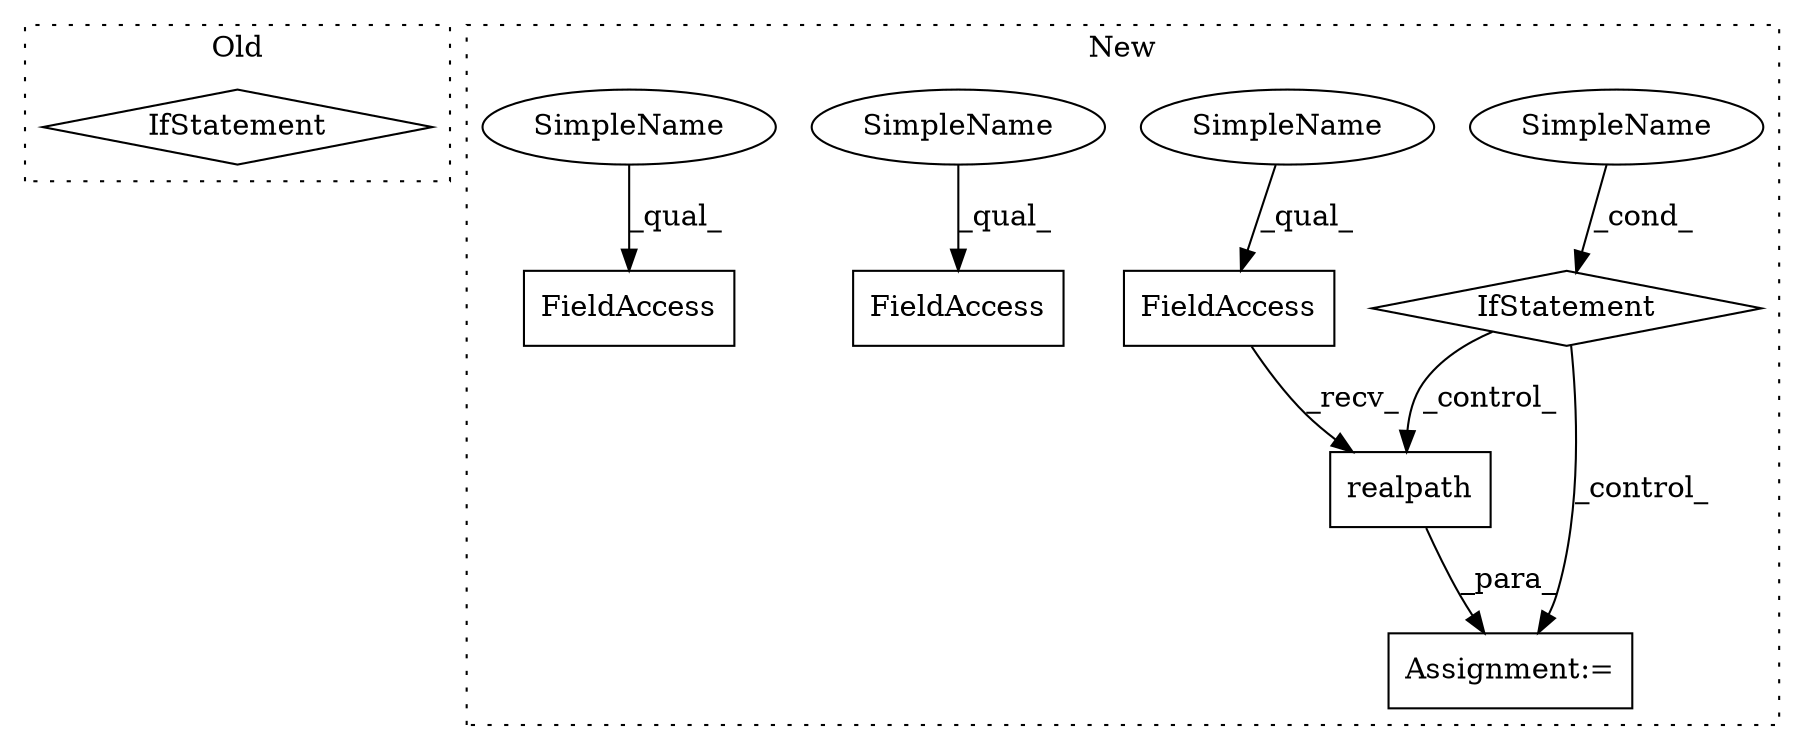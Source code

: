 digraph G {
subgraph cluster0 {
1 [label="IfStatement" a="25" s="357,378" l="4,2" shape="diamond"];
label = "Old";
style="dotted";
}
subgraph cluster1 {
2 [label="realpath" a="32" s="421,438" l="9,1" shape="box"];
3 [label="FieldAccess" a="22" s="413" l="7" shape="box"];
4 [label="Assignment:=" a="7" s="399" l="1" shape="box"];
5 [label="IfStatement" a="25" s="357,378" l="4,2" shape="diamond"];
6 [label="SimpleName" a="42" s="" l="" shape="ellipse"];
7 [label="FieldAccess" a="22" s="400" l="7" shape="box"];
8 [label="FieldAccess" a="22" s="514" l="7" shape="box"];
9 [label="SimpleName" a="42" s="413" l="2" shape="ellipse"];
10 [label="SimpleName" a="42" s="514" l="2" shape="ellipse"];
11 [label="SimpleName" a="42" s="400" l="2" shape="ellipse"];
label = "New";
style="dotted";
}
2 -> 4 [label="_para_"];
3 -> 2 [label="_recv_"];
5 -> 4 [label="_control_"];
5 -> 2 [label="_control_"];
6 -> 5 [label="_cond_"];
9 -> 3 [label="_qual_"];
10 -> 8 [label="_qual_"];
11 -> 7 [label="_qual_"];
}